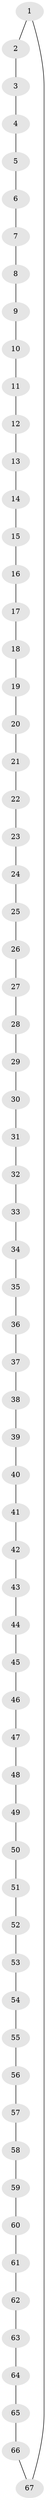 // original degree distribution, {2: 1.0}
// Generated by graph-tools (version 1.1) at 2025/37/03/04/25 23:37:56]
// undirected, 67 vertices, 67 edges
graph export_dot {
  node [color=gray90,style=filled];
  1;
  2;
  3;
  4;
  5;
  6;
  7;
  8;
  9;
  10;
  11;
  12;
  13;
  14;
  15;
  16;
  17;
  18;
  19;
  20;
  21;
  22;
  23;
  24;
  25;
  26;
  27;
  28;
  29;
  30;
  31;
  32;
  33;
  34;
  35;
  36;
  37;
  38;
  39;
  40;
  41;
  42;
  43;
  44;
  45;
  46;
  47;
  48;
  49;
  50;
  51;
  52;
  53;
  54;
  55;
  56;
  57;
  58;
  59;
  60;
  61;
  62;
  63;
  64;
  65;
  66;
  67;
  1 -- 2 [weight=1.0];
  1 -- 67 [weight=1.0];
  2 -- 3 [weight=1.0];
  3 -- 4 [weight=1.0];
  4 -- 5 [weight=1.0];
  5 -- 6 [weight=1.0];
  6 -- 7 [weight=1.0];
  7 -- 8 [weight=1.0];
  8 -- 9 [weight=1.0];
  9 -- 10 [weight=1.0];
  10 -- 11 [weight=1.0];
  11 -- 12 [weight=1.0];
  12 -- 13 [weight=1.0];
  13 -- 14 [weight=1.0];
  14 -- 15 [weight=1.0];
  15 -- 16 [weight=1.0];
  16 -- 17 [weight=1.0];
  17 -- 18 [weight=1.0];
  18 -- 19 [weight=1.0];
  19 -- 20 [weight=1.0];
  20 -- 21 [weight=1.0];
  21 -- 22 [weight=1.0];
  22 -- 23 [weight=1.0];
  23 -- 24 [weight=1.0];
  24 -- 25 [weight=1.0];
  25 -- 26 [weight=1.0];
  26 -- 27 [weight=1.0];
  27 -- 28 [weight=1.0];
  28 -- 29 [weight=1.0];
  29 -- 30 [weight=1.0];
  30 -- 31 [weight=1.0];
  31 -- 32 [weight=1.0];
  32 -- 33 [weight=1.0];
  33 -- 34 [weight=1.0];
  34 -- 35 [weight=1.0];
  35 -- 36 [weight=1.0];
  36 -- 37 [weight=1.0];
  37 -- 38 [weight=1.0];
  38 -- 39 [weight=1.0];
  39 -- 40 [weight=1.0];
  40 -- 41 [weight=1.0];
  41 -- 42 [weight=1.0];
  42 -- 43 [weight=1.0];
  43 -- 44 [weight=1.0];
  44 -- 45 [weight=1.0];
  45 -- 46 [weight=1.0];
  46 -- 47 [weight=1.0];
  47 -- 48 [weight=1.0];
  48 -- 49 [weight=1.0];
  49 -- 50 [weight=1.0];
  50 -- 51 [weight=1.0];
  51 -- 52 [weight=1.0];
  52 -- 53 [weight=1.0];
  53 -- 54 [weight=1.0];
  54 -- 55 [weight=1.0];
  55 -- 56 [weight=1.0];
  56 -- 57 [weight=1.0];
  57 -- 58 [weight=1.0];
  58 -- 59 [weight=1.0];
  59 -- 60 [weight=1.0];
  60 -- 61 [weight=1.0];
  61 -- 62 [weight=1.0];
  62 -- 63 [weight=1.0];
  63 -- 64 [weight=1.0];
  64 -- 65 [weight=1.0];
  65 -- 66 [weight=1.0];
  66 -- 67 [weight=1.0];
}
